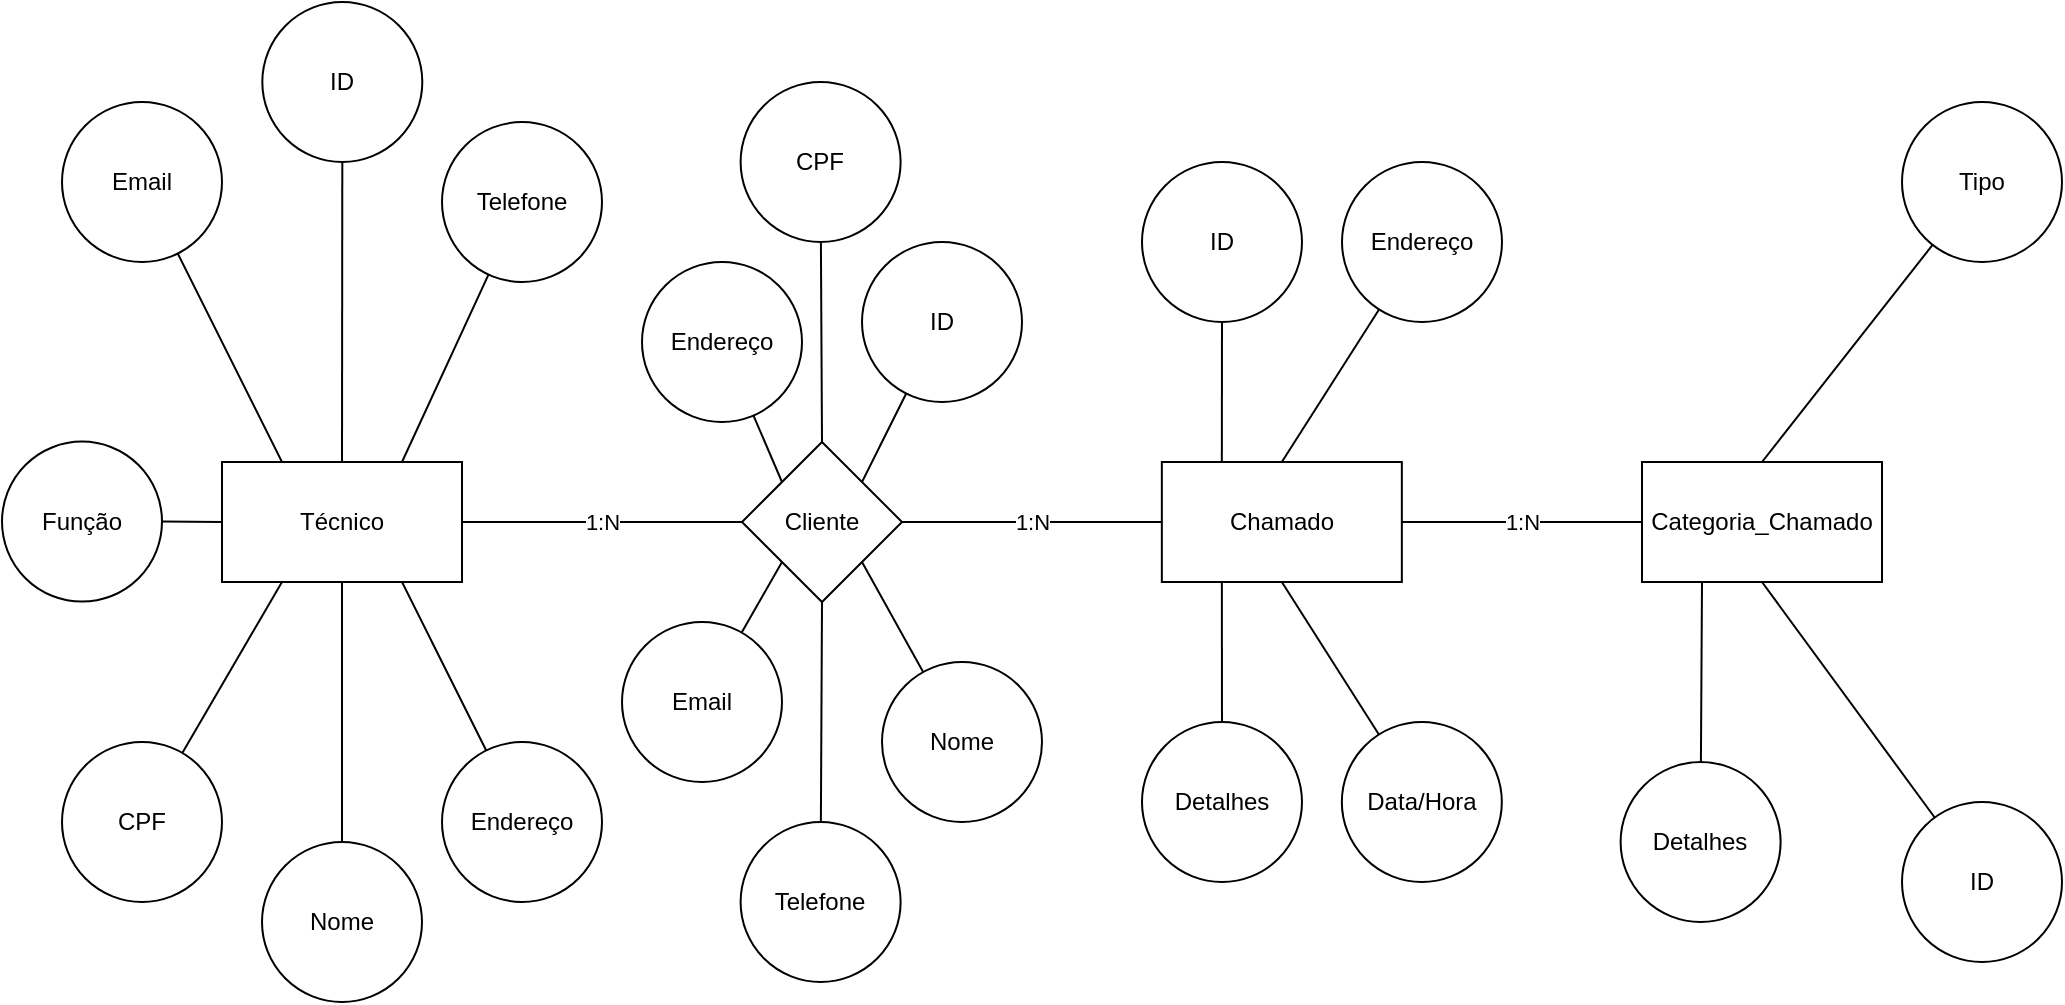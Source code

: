 <mxfile>
    <diagram id="xxtGg2wU7yqez92tXx-T" name="Sistema de Suporte Técnico">
        <mxGraphModel dx="1720" dy="1948" grid="1" gridSize="10" guides="1" tooltips="1" connect="1" arrows="1" fold="1" page="1" pageScale="1" pageWidth="827" pageHeight="1169" math="0" shadow="0">
            <root>
                <mxCell id="0"/>
                <mxCell id="1" parent="0"/>
                <mxCell id="R-MhrBSCPT67Rpjug_A--106" value="&lt;font style=&quot;color: rgb(0, 0, 0);&quot;&gt;1:N&lt;/font&gt;" style="edgeStyle=none;html=1;exitX=1;exitY=0.5;exitDx=0;exitDy=0;entryX=0;entryY=0.5;entryDx=0;entryDy=0;fontColor=#000000;endArrow=none;endFill=0;" parent="1" source="R-MhrBSCPT67Rpjug_A--102" target="R-MhrBSCPT67Rpjug_A--104" edge="1">
                    <mxGeometry relative="1" as="geometry"/>
                </mxCell>
                <mxCell id="R-MhrBSCPT67Rpjug_A--109" style="edgeStyle=none;html=1;exitX=0.5;exitY=0;exitDx=0;exitDy=0;fontColor=#FFFFFF;endArrow=none;endFill=0;" parent="1" source="R-MhrBSCPT67Rpjug_A--102" target="R-MhrBSCPT67Rpjug_A--110" edge="1">
                    <mxGeometry relative="1" as="geometry">
                        <mxPoint x="120.154" y="270" as="targetPoint"/>
                    </mxGeometry>
                </mxCell>
                <mxCell id="R-MhrBSCPT67Rpjug_A--111" style="edgeStyle=none;html=1;exitX=0.5;exitY=1;exitDx=0;exitDy=0;fontColor=#000000;endArrow=none;endFill=0;" parent="1" source="R-MhrBSCPT67Rpjug_A--102" target="R-MhrBSCPT67Rpjug_A--112" edge="1">
                    <mxGeometry relative="1" as="geometry">
                        <mxPoint x="120" y="770" as="targetPoint"/>
                    </mxGeometry>
                </mxCell>
                <mxCell id="R-MhrBSCPT67Rpjug_A--113" style="edgeStyle=none;html=1;exitX=0.75;exitY=0;exitDx=0;exitDy=0;fontColor=#000000;endArrow=none;endFill=0;" parent="1" source="R-MhrBSCPT67Rpjug_A--102" target="R-MhrBSCPT67Rpjug_A--114" edge="1">
                    <mxGeometry relative="1" as="geometry">
                        <mxPoint x="210" y="410" as="targetPoint"/>
                    </mxGeometry>
                </mxCell>
                <mxCell id="R-MhrBSCPT67Rpjug_A--115" style="edgeStyle=none;html=1;exitX=0.75;exitY=1;exitDx=0;exitDy=0;fontColor=#000000;endArrow=none;endFill=0;" parent="1" source="R-MhrBSCPT67Rpjug_A--102" target="R-MhrBSCPT67Rpjug_A--118" edge="1">
                    <mxGeometry relative="1" as="geometry">
                        <mxPoint x="200" y="700" as="targetPoint"/>
                    </mxGeometry>
                </mxCell>
                <mxCell id="R-MhrBSCPT67Rpjug_A--119" style="edgeStyle=none;html=1;exitX=0.25;exitY=1;exitDx=0;exitDy=0;fontColor=#000000;endArrow=none;endFill=0;" parent="1" source="R-MhrBSCPT67Rpjug_A--102" target="R-MhrBSCPT67Rpjug_A--120" edge="1">
                    <mxGeometry relative="1" as="geometry">
                        <mxPoint x="50.0" y="710" as="targetPoint"/>
                    </mxGeometry>
                </mxCell>
                <mxCell id="6" style="edgeStyle=none;html=1;exitX=0.25;exitY=0;exitDx=0;exitDy=0;endArrow=none;endFill=0;" parent="1" source="R-MhrBSCPT67Rpjug_A--102" target="7" edge="1">
                    <mxGeometry relative="1" as="geometry">
                        <mxPoint x="20" y="400" as="targetPoint"/>
                    </mxGeometry>
                </mxCell>
                <mxCell id="8" style="edgeStyle=none;html=1;exitX=0;exitY=0.5;exitDx=0;exitDy=0;endArrow=none;endFill=0;" parent="1" source="R-MhrBSCPT67Rpjug_A--102" target="9" edge="1">
                    <mxGeometry relative="1" as="geometry">
                        <mxPoint x="-10" y="569.8" as="targetPoint"/>
                    </mxGeometry>
                </mxCell>
                <mxCell id="R-MhrBSCPT67Rpjug_A--102" value="&lt;font color=&quot;#000000&quot;&gt;Técnico&lt;/font&gt;" style="rounded=0;whiteSpace=wrap;html=1;fillColor=#FFFFFF;strokeColor=default;" parent="1" vertex="1">
                    <mxGeometry x="60" y="540" width="120" height="60" as="geometry"/>
                </mxCell>
                <mxCell id="R-MhrBSCPT67Rpjug_A--108" value="&lt;font style=&quot;color: rgb(0, 0, 0);&quot;&gt;1:N&lt;/font&gt;" style="edgeStyle=none;html=1;exitX=1;exitY=0.5;exitDx=0;exitDy=0;entryX=0;entryY=0.5;entryDx=0;entryDy=0;fontColor=#000000;endArrow=none;endFill=0;" parent="1" source="R-MhrBSCPT67Rpjug_A--103" target="R-MhrBSCPT67Rpjug_A--105" edge="1">
                    <mxGeometry relative="1" as="geometry"/>
                </mxCell>
                <mxCell id="R-MhrBSCPT67Rpjug_A--133" style="edgeStyle=none;html=1;exitX=0.25;exitY=0;exitDx=0;exitDy=0;fontColor=#000000;endArrow=none;endFill=0;" parent="1" source="R-MhrBSCPT67Rpjug_A--103" target="R-MhrBSCPT67Rpjug_A--134" edge="1">
                    <mxGeometry relative="1" as="geometry">
                        <mxPoint x="559.997" y="430" as="targetPoint"/>
                    </mxGeometry>
                </mxCell>
                <mxCell id="R-MhrBSCPT67Rpjug_A--135" style="edgeStyle=none;html=1;exitX=0.25;exitY=1;exitDx=0;exitDy=0;fontColor=#000000;endArrow=none;endFill=0;" parent="1" source="R-MhrBSCPT67Rpjug_A--103" target="R-MhrBSCPT67Rpjug_A--136" edge="1">
                    <mxGeometry relative="1" as="geometry">
                        <mxPoint x="559.997" y="710" as="targetPoint"/>
                    </mxGeometry>
                </mxCell>
                <mxCell id="R-MhrBSCPT67Rpjug_A--137" style="edgeStyle=none;html=1;exitX=0.5;exitY=1;exitDx=0;exitDy=0;fontColor=#000000;endArrow=none;endFill=0;" parent="1" source="R-MhrBSCPT67Rpjug_A--103" target="R-MhrBSCPT67Rpjug_A--138" edge="1">
                    <mxGeometry relative="1" as="geometry">
                        <mxPoint x="659.92" y="710" as="targetPoint"/>
                    </mxGeometry>
                </mxCell>
                <mxCell id="2" style="edgeStyle=none;html=1;exitX=0.5;exitY=0;exitDx=0;exitDy=0;endArrow=none;endFill=0;" parent="1" source="R-MhrBSCPT67Rpjug_A--103" target="3" edge="1">
                    <mxGeometry relative="1" as="geometry">
                        <mxPoint x="660" y="430" as="targetPoint"/>
                    </mxGeometry>
                </mxCell>
                <mxCell id="R-MhrBSCPT67Rpjug_A--103" value="&lt;font color=&quot;#000000&quot;&gt;Chamado&lt;/font&gt;" style="rounded=0;whiteSpace=wrap;html=1;fillColor=#FFFFFF;strokeColor=default;" parent="1" vertex="1">
                    <mxGeometry x="529.92" y="540" width="120" height="60" as="geometry"/>
                </mxCell>
                <mxCell id="R-MhrBSCPT67Rpjug_A--107" value="&lt;font style=&quot;color: rgb(0, 0, 0);&quot;&gt;1:N&lt;/font&gt;" style="edgeStyle=none;html=1;exitX=1;exitY=0.5;exitDx=0;exitDy=0;entryX=0;entryY=0.5;entryDx=0;entryDy=0;fontColor=#000000;endArrow=none;endFill=0;" parent="1" source="R-MhrBSCPT67Rpjug_A--104" target="R-MhrBSCPT67Rpjug_A--103" edge="1">
                    <mxGeometry relative="1" as="geometry"/>
                </mxCell>
                <mxCell id="R-MhrBSCPT67Rpjug_A--121" style="edgeStyle=none;html=1;exitX=1;exitY=0;exitDx=0;exitDy=0;fontColor=#000000;endArrow=none;endFill=0;" parent="1" source="R-MhrBSCPT67Rpjug_A--104" target="R-MhrBSCPT67Rpjug_A--122" edge="1">
                    <mxGeometry relative="1" as="geometry">
                        <mxPoint x="420" y="470" as="targetPoint"/>
                    </mxGeometry>
                </mxCell>
                <mxCell id="R-MhrBSCPT67Rpjug_A--123" style="edgeStyle=none;html=1;exitX=1;exitY=1;exitDx=0;exitDy=0;fontColor=#000000;endArrow=none;endFill=0;" parent="1" source="R-MhrBSCPT67Rpjug_A--104" target="R-MhrBSCPT67Rpjug_A--124" edge="1">
                    <mxGeometry relative="1" as="geometry">
                        <mxPoint x="430" y="680" as="targetPoint"/>
                    </mxGeometry>
                </mxCell>
                <mxCell id="R-MhrBSCPT67Rpjug_A--125" style="edgeStyle=none;html=1;exitX=0;exitY=0;exitDx=0;exitDy=0;fontColor=#000000;endArrow=none;endFill=0;" parent="1" source="R-MhrBSCPT67Rpjug_A--104" target="R-MhrBSCPT67Rpjug_A--126" edge="1">
                    <mxGeometry relative="1" as="geometry">
                        <mxPoint x="310" y="480" as="targetPoint"/>
                    </mxGeometry>
                </mxCell>
                <mxCell id="R-MhrBSCPT67Rpjug_A--129" style="edgeStyle=none;html=1;exitX=0.5;exitY=0;exitDx=0;exitDy=0;fontColor=#000000;endArrow=none;endFill=0;" parent="1" source="R-MhrBSCPT67Rpjug_A--104" target="R-MhrBSCPT67Rpjug_A--130" edge="1">
                    <mxGeometry relative="1" as="geometry">
                        <mxPoint x="359.308" y="390" as="targetPoint"/>
                    </mxGeometry>
                </mxCell>
                <mxCell id="R-MhrBSCPT67Rpjug_A--131" style="edgeStyle=none;html=1;exitX=0.5;exitY=1;exitDx=0;exitDy=0;fontColor=#000000;endArrow=none;endFill=0;" parent="1" source="R-MhrBSCPT67Rpjug_A--104" target="R-MhrBSCPT67Rpjug_A--132" edge="1">
                    <mxGeometry relative="1" as="geometry">
                        <mxPoint x="359.308" y="760" as="targetPoint"/>
                    </mxGeometry>
                </mxCell>
                <mxCell id="4" style="edgeStyle=none;html=1;exitX=0;exitY=1;exitDx=0;exitDy=0;endArrow=none;endFill=0;" parent="1" source="R-MhrBSCPT67Rpjug_A--104" target="5" edge="1">
                    <mxGeometry relative="1" as="geometry">
                        <mxPoint x="300" y="660" as="targetPoint"/>
                    </mxGeometry>
                </mxCell>
                <mxCell id="R-MhrBSCPT67Rpjug_A--104" value="Cliente" style="rhombus;whiteSpace=wrap;html=1;fontColor=#000000;fillColor=#FFFFFF;" parent="1" vertex="1">
                    <mxGeometry x="320" y="530" width="80" height="80" as="geometry"/>
                </mxCell>
                <mxCell id="R-MhrBSCPT67Rpjug_A--141" style="edgeStyle=none;html=1;exitX=0.25;exitY=1;exitDx=0;exitDy=0;fontColor=#000000;endArrow=none;endFill=0;" parent="1" source="R-MhrBSCPT67Rpjug_A--105" target="R-MhrBSCPT67Rpjug_A--142" edge="1">
                    <mxGeometry relative="1" as="geometry">
                        <mxPoint x="799.308" y="730" as="targetPoint"/>
                    </mxGeometry>
                </mxCell>
                <mxCell id="R-MhrBSCPT67Rpjug_A--145" style="edgeStyle=none;html=1;exitX=0.5;exitY=0;exitDx=0;exitDy=0;fontColor=#000000;endArrow=none;endFill=0;" parent="1" source="R-MhrBSCPT67Rpjug_A--105" target="R-MhrBSCPT67Rpjug_A--146" edge="1">
                    <mxGeometry relative="1" as="geometry">
                        <mxPoint x="900" y="340" as="targetPoint"/>
                    </mxGeometry>
                </mxCell>
                <mxCell id="R-MhrBSCPT67Rpjug_A--147" style="edgeStyle=none;html=1;exitX=0.5;exitY=1;exitDx=0;exitDy=0;fontColor=#000000;endArrow=none;endFill=0;" parent="1" source="R-MhrBSCPT67Rpjug_A--105" target="R-MhrBSCPT67Rpjug_A--148" edge="1">
                    <mxGeometry relative="1" as="geometry">
                        <mxPoint x="900" y="740" as="targetPoint"/>
                    </mxGeometry>
                </mxCell>
                <mxCell id="R-MhrBSCPT67Rpjug_A--105" value="&lt;font color=&quot;#000000&quot;&gt;Categoria_Chamado&lt;/font&gt;" style="rounded=0;whiteSpace=wrap;html=1;fillColor=#FFFFFF;strokeColor=default;" parent="1" vertex="1">
                    <mxGeometry x="770" y="540" width="120" height="60" as="geometry"/>
                </mxCell>
                <mxCell id="R-MhrBSCPT67Rpjug_A--110" value="&lt;font color=&quot;#000000&quot;&gt;ID&lt;/font&gt;" style="ellipse;whiteSpace=wrap;html=1;aspect=fixed;fontColor=#FFFFFF;fillColor=#FFFFFF;" parent="1" vertex="1">
                    <mxGeometry x="80.154" y="310" width="80" height="80" as="geometry"/>
                </mxCell>
                <mxCell id="R-MhrBSCPT67Rpjug_A--112" value="Nome" style="ellipse;whiteSpace=wrap;html=1;aspect=fixed;fontColor=#000000;fillColor=#FFFFFF;" parent="1" vertex="1">
                    <mxGeometry x="80" y="730" width="80" height="80" as="geometry"/>
                </mxCell>
                <mxCell id="R-MhrBSCPT67Rpjug_A--114" value="Telefone" style="ellipse;whiteSpace=wrap;html=1;aspect=fixed;fontColor=#000000;fillColor=#FFFFFF;" parent="1" vertex="1">
                    <mxGeometry x="170" y="370" width="80" height="80" as="geometry"/>
                </mxCell>
                <mxCell id="R-MhrBSCPT67Rpjug_A--118" value="Endereço" style="ellipse;whiteSpace=wrap;html=1;aspect=fixed;fontColor=#000000;fillColor=#FFFFFF;" parent="1" vertex="1">
                    <mxGeometry x="170" y="680" width="80" height="80" as="geometry"/>
                </mxCell>
                <mxCell id="R-MhrBSCPT67Rpjug_A--120" value="CPF" style="ellipse;whiteSpace=wrap;html=1;aspect=fixed;fontColor=#000000;fillColor=#FFFFFF;" parent="1" vertex="1">
                    <mxGeometry x="-20.0" y="680" width="80" height="80" as="geometry"/>
                </mxCell>
                <mxCell id="R-MhrBSCPT67Rpjug_A--122" value="ID" style="ellipse;whiteSpace=wrap;html=1;aspect=fixed;fontColor=#000000;fillColor=#FFFFFF;" parent="1" vertex="1">
                    <mxGeometry x="380" y="430" width="80" height="80" as="geometry"/>
                </mxCell>
                <mxCell id="R-MhrBSCPT67Rpjug_A--124" value="Nome" style="ellipse;whiteSpace=wrap;html=1;aspect=fixed;fontColor=#000000;fillColor=#FFFFFF;" parent="1" vertex="1">
                    <mxGeometry x="390" y="640" width="80" height="80" as="geometry"/>
                </mxCell>
                <mxCell id="R-MhrBSCPT67Rpjug_A--126" value="Endereço" style="ellipse;whiteSpace=wrap;html=1;aspect=fixed;fontColor=#000000;fillColor=#FFFFFF;" parent="1" vertex="1">
                    <mxGeometry x="270" y="440" width="80" height="80" as="geometry"/>
                </mxCell>
                <mxCell id="R-MhrBSCPT67Rpjug_A--130" value="CPF" style="ellipse;whiteSpace=wrap;html=1;aspect=fixed;fontColor=#000000;fillColor=#FFFFFF;" parent="1" vertex="1">
                    <mxGeometry x="319.308" y="350" width="80" height="80" as="geometry"/>
                </mxCell>
                <mxCell id="R-MhrBSCPT67Rpjug_A--132" value="Telefone" style="ellipse;whiteSpace=wrap;html=1;aspect=fixed;fontColor=#000000;fillColor=#FFFFFF;" parent="1" vertex="1">
                    <mxGeometry x="319.308" y="720" width="80" height="80" as="geometry"/>
                </mxCell>
                <mxCell id="R-MhrBSCPT67Rpjug_A--134" value="ID" style="ellipse;whiteSpace=wrap;html=1;aspect=fixed;fontColor=#000000;fillColor=#FFFFFF;" parent="1" vertex="1">
                    <mxGeometry x="519.997" y="390" width="80" height="80" as="geometry"/>
                </mxCell>
                <mxCell id="R-MhrBSCPT67Rpjug_A--136" value="Detalhes" style="ellipse;whiteSpace=wrap;html=1;aspect=fixed;fontColor=#000000;fillColor=#FFFFFF;" parent="1" vertex="1">
                    <mxGeometry x="519.997" y="670" width="80" height="80" as="geometry"/>
                </mxCell>
                <mxCell id="R-MhrBSCPT67Rpjug_A--138" value="Data/Hora" style="ellipse;whiteSpace=wrap;html=1;aspect=fixed;fontColor=#000000;fillColor=#FFFFFF;" parent="1" vertex="1">
                    <mxGeometry x="619.92" y="670" width="80" height="80" as="geometry"/>
                </mxCell>
                <mxCell id="R-MhrBSCPT67Rpjug_A--142" value="Detalhes" style="ellipse;whiteSpace=wrap;html=1;aspect=fixed;fontColor=#000000;fillColor=#FFFFFF;" parent="1" vertex="1">
                    <mxGeometry x="759.308" y="690" width="80" height="80" as="geometry"/>
                </mxCell>
                <mxCell id="R-MhrBSCPT67Rpjug_A--146" value="Tipo" style="ellipse;whiteSpace=wrap;html=1;aspect=fixed;fontColor=#000000;fillColor=#FFFFFF;" parent="1" vertex="1">
                    <mxGeometry x="900" y="360" width="80" height="80" as="geometry"/>
                </mxCell>
                <mxCell id="R-MhrBSCPT67Rpjug_A--148" value="ID" style="ellipse;whiteSpace=wrap;html=1;aspect=fixed;fontColor=#000000;fillColor=#FFFFFF;" parent="1" vertex="1">
                    <mxGeometry x="900" y="710" width="80" height="80" as="geometry"/>
                </mxCell>
                <mxCell id="3" value="Endereço" style="ellipse;whiteSpace=wrap;html=1;aspect=fixed;" parent="1" vertex="1">
                    <mxGeometry x="620" y="390" width="80" height="80" as="geometry"/>
                </mxCell>
                <mxCell id="5" value="Email" style="ellipse;whiteSpace=wrap;html=1;aspect=fixed;" parent="1" vertex="1">
                    <mxGeometry x="260" y="620" width="80" height="80" as="geometry"/>
                </mxCell>
                <mxCell id="7" value="Email" style="ellipse;whiteSpace=wrap;html=1;aspect=fixed;" parent="1" vertex="1">
                    <mxGeometry x="-20" y="360" width="80" height="80" as="geometry"/>
                </mxCell>
                <mxCell id="9" value="Função" style="ellipse;whiteSpace=wrap;html=1;aspect=fixed;" parent="1" vertex="1">
                    <mxGeometry x="-50" y="529.8" width="80" height="80" as="geometry"/>
                </mxCell>
            </root>
        </mxGraphModel>
    </diagram>
    <diagram id="1M4WCyiPqBJGXV5D22og" name="Sistema de Gestão de Transporte Público">
        <mxGraphModel dx="2050" dy="779" grid="1" gridSize="10" guides="1" tooltips="1" connect="1" arrows="1" fold="1" page="1" pageScale="1" pageWidth="850" pageHeight="1100" math="0" shadow="0">
            <root>
                <mxCell id="0"/>
                <mxCell id="1" parent="0"/>
                <mxCell id="f_LZJ0-vOLzHJgnk1nHx-23" style="edgeStyle=none;html=1;exitX=0.25;exitY=1;exitDx=0;exitDy=0;fontColor=#000000;endArrow=none;endFill=0;" parent="1" source="BQjeC9SIQitoTA7zYgbr-1" target="f_LZJ0-vOLzHJgnk1nHx-24" edge="1">
                    <mxGeometry relative="1" as="geometry">
                        <mxPoint x="180.0" y="710" as="targetPoint"/>
                    </mxGeometry>
                </mxCell>
                <mxCell id="f_LZJ0-vOLzHJgnk1nHx-25" style="edgeStyle=none;html=1;exitX=0.5;exitY=1;exitDx=0;exitDy=0;fontColor=#000000;endArrow=none;endFill=0;" parent="1" source="BQjeC9SIQitoTA7zYgbr-1" target="f_LZJ0-vOLzHJgnk1nHx-26" edge="1">
                    <mxGeometry relative="1" as="geometry">
                        <mxPoint x="270" y="790" as="targetPoint"/>
                    </mxGeometry>
                </mxCell>
                <mxCell id="f_LZJ0-vOLzHJgnk1nHx-27" style="edgeStyle=none;html=1;exitX=0.25;exitY=0;exitDx=0;exitDy=0;fontColor=#000000;endArrow=none;endFill=0;" parent="1" source="BQjeC9SIQitoTA7zYgbr-1" target="f_LZJ0-vOLzHJgnk1nHx-28" edge="1">
                    <mxGeometry relative="1" as="geometry">
                        <mxPoint x="200.118" y="310" as="targetPoint"/>
                    </mxGeometry>
                </mxCell>
                <mxCell id="f_LZJ0-vOLzHJgnk1nHx-35" style="edgeStyle=none;html=1;exitX=0.5;exitY=0;exitDx=0;exitDy=0;fontColor=#000000;endArrow=none;endFill=0;" parent="1" source="BQjeC9SIQitoTA7zYgbr-1" target="f_LZJ0-vOLzHJgnk1nHx-36" edge="1">
                    <mxGeometry relative="1" as="geometry">
                        <mxPoint x="310" y="280" as="targetPoint"/>
                    </mxGeometry>
                </mxCell>
                <mxCell id="dX0XdpWYOuE3XEs34E2h-1" style="edgeStyle=none;html=1;exitX=0.75;exitY=0;exitDx=0;exitDy=0;endArrow=none;endFill=0;" parent="1" source="BQjeC9SIQitoTA7zYgbr-1" target="dX0XdpWYOuE3XEs34E2h-2" edge="1">
                    <mxGeometry relative="1" as="geometry">
                        <mxPoint x="420" y="350" as="targetPoint"/>
                    </mxGeometry>
                </mxCell>
                <mxCell id="BQjeC9SIQitoTA7zYgbr-1" value="Ônibus" style="rounded=0;whiteSpace=wrap;html=1;fontColor=#000000;fillColor=#FFFFFF;" parent="1" vertex="1">
                    <mxGeometry x="170" y="520" width="120" height="60" as="geometry"/>
                </mxCell>
                <mxCell id="f_LZJ0-vOLzHJgnk1nHx-11" style="edgeStyle=none;html=1;exitX=0.25;exitY=0;exitDx=0;exitDy=0;fontColor=#000000;endArrow=none;endFill=0;" parent="1" source="f_LZJ0-vOLzHJgnk1nHx-1" target="f_LZJ0-vOLzHJgnk1nHx-12" edge="1">
                    <mxGeometry relative="1" as="geometry">
                        <mxPoint x="-250" y="390" as="targetPoint"/>
                    </mxGeometry>
                </mxCell>
                <mxCell id="f_LZJ0-vOLzHJgnk1nHx-13" style="edgeStyle=none;html=1;exitX=0.5;exitY=1;exitDx=0;exitDy=0;fontColor=#000000;endArrow=none;endFill=0;" parent="1" source="f_LZJ0-vOLzHJgnk1nHx-1" target="f_LZJ0-vOLzHJgnk1nHx-14" edge="1">
                    <mxGeometry relative="1" as="geometry">
                        <mxPoint x="-220" y="690" as="targetPoint"/>
                    </mxGeometry>
                </mxCell>
                <mxCell id="f_LZJ0-vOLzHJgnk1nHx-15" style="edgeStyle=none;html=1;exitX=0.75;exitY=0;exitDx=0;exitDy=0;fontColor=#000000;endArrow=none;endFill=0;" parent="1" source="f_LZJ0-vOLzHJgnk1nHx-1" target="f_LZJ0-vOLzHJgnk1nHx-16" edge="1">
                    <mxGeometry relative="1" as="geometry">
                        <mxPoint x="-150.0" y="390" as="targetPoint"/>
                    </mxGeometry>
                </mxCell>
                <mxCell id="f_LZJ0-vOLzHJgnk1nHx-17" style="edgeStyle=none;html=1;exitX=0.75;exitY=1;exitDx=0;exitDy=0;fontColor=#000000;endArrow=none;endFill=0;" parent="1" source="f_LZJ0-vOLzHJgnk1nHx-1" target="f_LZJ0-vOLzHJgnk1nHx-18" edge="1">
                    <mxGeometry relative="1" as="geometry">
                        <mxPoint x="-120.0" y="720" as="targetPoint"/>
                    </mxGeometry>
                </mxCell>
                <mxCell id="f_LZJ0-vOLzHJgnk1nHx-19" style="edgeStyle=none;html=1;exitX=0.25;exitY=1;exitDx=0;exitDy=0;fontColor=#000000;endArrow=none;endFill=0;" parent="1" source="f_LZJ0-vOLzHJgnk1nHx-1" target="f_LZJ0-vOLzHJgnk1nHx-20" edge="1">
                    <mxGeometry relative="1" as="geometry">
                        <mxPoint x="-360.0" y="760" as="targetPoint"/>
                    </mxGeometry>
                </mxCell>
                <mxCell id="f_LZJ0-vOLzHJgnk1nHx-21" style="edgeStyle=none;html=1;exitX=0;exitY=0.5;exitDx=0;exitDy=0;fontColor=#000000;endArrow=none;endFill=0;" parent="1" source="f_LZJ0-vOLzHJgnk1nHx-1" target="f_LZJ0-vOLzHJgnk1nHx-22" edge="1">
                    <mxGeometry relative="1" as="geometry">
                        <mxPoint x="-370.0" y="549.882" as="targetPoint"/>
                    </mxGeometry>
                </mxCell>
                <mxCell id="qz8yI7IsRLdtZBQk5mZN-1" style="edgeStyle=none;html=1;exitX=0;exitY=0;exitDx=0;exitDy=0;endArrow=none;endFill=0;" parent="1" source="f_LZJ0-vOLzHJgnk1nHx-1" target="qz8yI7IsRLdtZBQk5mZN-2" edge="1">
                    <mxGeometry relative="1" as="geometry">
                        <mxPoint x="-320" y="430" as="targetPoint"/>
                    </mxGeometry>
                </mxCell>
                <mxCell id="f_LZJ0-vOLzHJgnk1nHx-1" value="Motorista" style="rounded=0;whiteSpace=wrap;html=1;fontColor=#000000;fillColor=#FFFFFF;" parent="1" vertex="1">
                    <mxGeometry x="-280" y="520" width="120" height="60" as="geometry"/>
                </mxCell>
                <mxCell id="f_LZJ0-vOLzHJgnk1nHx-10" value="&lt;font style=&quot;color: rgb(0, 0, 0);&quot;&gt;1:1&lt;/font&gt;" style="edgeStyle=none;html=1;exitX=1;exitY=0.5;exitDx=0;exitDy=0;entryX=0;entryY=0.5;entryDx=0;entryDy=0;fontColor=#000000;endArrow=none;endFill=0;" parent="1" source="f_LZJ0-vOLzHJgnk1nHx-1" target="BQjeC9SIQitoTA7zYgbr-1" edge="1">
                    <mxGeometry relative="1" as="geometry">
                        <mxPoint x="100.0" y="550" as="sourcePoint"/>
                    </mxGeometry>
                </mxCell>
                <mxCell id="f_LZJ0-vOLzHJgnk1nHx-12" value="ID" style="ellipse;whiteSpace=wrap;html=1;aspect=fixed;fontColor=#000000;fillColor=#FFFFFF;" parent="1" vertex="1">
                    <mxGeometry x="-290" y="350" width="80" height="80" as="geometry"/>
                </mxCell>
                <mxCell id="f_LZJ0-vOLzHJgnk1nHx-14" value="Nome" style="ellipse;whiteSpace=wrap;html=1;aspect=fixed;fontColor=#000000;fillColor=#FFFFFF;" parent="1" vertex="1">
                    <mxGeometry x="-260" y="650" width="80" height="80" as="geometry"/>
                </mxCell>
                <mxCell id="f_LZJ0-vOLzHJgnk1nHx-16" value="Endereço" style="ellipse;whiteSpace=wrap;html=1;aspect=fixed;fontColor=#000000;fillColor=#FFFFFF;" parent="1" vertex="1">
                    <mxGeometry x="-190.0" y="350" width="80" height="80" as="geometry"/>
                </mxCell>
                <mxCell id="f_LZJ0-vOLzHJgnk1nHx-18" value="Email" style="ellipse;whiteSpace=wrap;html=1;aspect=fixed;fontColor=#000000;fillColor=#FFFFFF;" parent="1" vertex="1">
                    <mxGeometry x="-160.0" y="680" width="80" height="80" as="geometry"/>
                </mxCell>
                <mxCell id="f_LZJ0-vOLzHJgnk1nHx-20" value="Telefone" style="ellipse;whiteSpace=wrap;html=1;aspect=fixed;fontColor=#000000;fillColor=#FFFFFF;" parent="1" vertex="1">
                    <mxGeometry x="-400.0" y="720" width="80" height="80" as="geometry"/>
                </mxCell>
                <mxCell id="f_LZJ0-vOLzHJgnk1nHx-22" value="CPF" style="ellipse;whiteSpace=wrap;html=1;aspect=fixed;fontColor=#000000;fillColor=#FFFFFF;" parent="1" vertex="1">
                    <mxGeometry x="-410.0" y="509.882" width="80" height="80" as="geometry"/>
                </mxCell>
                <mxCell id="f_LZJ0-vOLzHJgnk1nHx-24" value="ID" style="ellipse;whiteSpace=wrap;html=1;aspect=fixed;fontColor=#000000;fillColor=#FFFFFF;" parent="1" vertex="1">
                    <mxGeometry x="140.0" y="670" width="80" height="80" as="geometry"/>
                </mxCell>
                <mxCell id="f_LZJ0-vOLzHJgnk1nHx-26" value="Placa" style="ellipse;whiteSpace=wrap;html=1;aspect=fixed;fontColor=#000000;fillColor=#FFFFFF;" parent="1" vertex="1">
                    <mxGeometry x="230" y="750" width="80" height="80" as="geometry"/>
                </mxCell>
                <mxCell id="f_LZJ0-vOLzHJgnk1nHx-28" value="Modelo" style="ellipse;whiteSpace=wrap;html=1;aspect=fixed;fontColor=#000000;fillColor=#FFFFFF;" parent="1" vertex="1">
                    <mxGeometry x="160.118" y="270" width="80" height="80" as="geometry"/>
                </mxCell>
                <mxCell id="f_LZJ0-vOLzHJgnk1nHx-36" value="Marca" style="ellipse;whiteSpace=wrap;html=1;aspect=fixed;fontColor=#000000;fillColor=#FFFFFF;" parent="1" vertex="1">
                    <mxGeometry x="270" y="240" width="80" height="80" as="geometry"/>
                </mxCell>
                <mxCell id="aqso5ja_iJQZk1eKOFzX-2" value="&lt;font style=&quot;color: rgb(0, 0, 0);&quot;&gt;1:1&lt;/font&gt;" style="edgeStyle=none;html=1;exitX=1;exitY=0.5;exitDx=0;exitDy=0;fontColor=#000000;endArrow=none;endFill=0;entryX=0;entryY=0.5;entryDx=0;entryDy=0;" parent="1" source="BQjeC9SIQitoTA7zYgbr-1" target="aqso5ja_iJQZk1eKOFzX-7" edge="1">
                    <mxGeometry relative="1" as="geometry">
                        <mxPoint x="650" y="550" as="targetPoint"/>
                        <mxPoint x="520" y="550" as="sourcePoint"/>
                    </mxGeometry>
                </mxCell>
                <mxCell id="aqso5ja_iJQZk1eKOFzX-4" style="edgeStyle=none;html=1;exitX=0.25;exitY=1;exitDx=0;exitDy=0;fontColor=#000000;endArrow=none;endFill=0;" parent="1" source="aqso5ja_iJQZk1eKOFzX-7" target="aqso5ja_iJQZk1eKOFzX-12" edge="1">
                    <mxGeometry relative="1" as="geometry">
                        <mxPoint x="680" y="790" as="targetPoint"/>
                    </mxGeometry>
                </mxCell>
                <mxCell id="aqso5ja_iJQZk1eKOFzX-5" style="edgeStyle=none;html=1;exitX=0.25;exitY=0;exitDx=0;exitDy=0;fontColor=#000000;endArrow=none;endFill=0;" parent="1" source="aqso5ja_iJQZk1eKOFzX-7" target="aqso5ja_iJQZk1eKOFzX-13" edge="1">
                    <mxGeometry relative="1" as="geometry">
                        <mxPoint x="700" y="280" as="targetPoint"/>
                    </mxGeometry>
                </mxCell>
                <mxCell id="aqso5ja_iJQZk1eKOFzX-6" style="edgeStyle=none;html=1;exitX=0.5;exitY=1;exitDx=0;exitDy=0;fontColor=#000000;endArrow=none;endFill=0;" parent="1" source="aqso5ja_iJQZk1eKOFzX-7" target="aqso5ja_iJQZk1eKOFzX-14" edge="1">
                    <mxGeometry relative="1" as="geometry">
                        <mxPoint x="770" y="700" as="targetPoint"/>
                    </mxGeometry>
                </mxCell>
                <mxCell id="aqso5ja_iJQZk1eKOFzX-7" value="Rota" style="rounded=0;whiteSpace=wrap;html=1;fontColor=#000000;fillColor=#FFFFFF;" parent="1" vertex="1">
                    <mxGeometry x="620" y="520" width="120" height="60" as="geometry"/>
                </mxCell>
                <mxCell id="aqso5ja_iJQZk1eKOFzX-8" style="edgeStyle=none;html=1;exitX=0.25;exitY=0;exitDx=0;exitDy=0;fontColor=#000000;endArrow=none;endFill=0;" parent="1" source="aqso5ja_iJQZk1eKOFzX-11" target="aqso5ja_iJQZk1eKOFzX-15" edge="1">
                    <mxGeometry relative="1" as="geometry">
                        <mxPoint x="1170" y="360" as="targetPoint"/>
                    </mxGeometry>
                </mxCell>
                <mxCell id="aqso5ja_iJQZk1eKOFzX-9" style="edgeStyle=none;html=1;exitX=0.25;exitY=1;exitDx=0;exitDy=0;fontColor=#000000;endArrow=none;endFill=0;" parent="1" source="aqso5ja_iJQZk1eKOFzX-11" target="aqso5ja_iJQZk1eKOFzX-16" edge="1">
                    <mxGeometry relative="1" as="geometry">
                        <mxPoint x="1190" y="790" as="targetPoint"/>
                    </mxGeometry>
                </mxCell>
                <mxCell id="aqso5ja_iJQZk1eKOFzX-10" style="edgeStyle=none;html=1;exitX=0.75;exitY=1;exitDx=0;exitDy=0;fontColor=#000000;endArrow=none;endFill=0;" parent="1" source="aqso5ja_iJQZk1eKOFzX-11" target="aqso5ja_iJQZk1eKOFzX-17" edge="1">
                    <mxGeometry relative="1" as="geometry">
                        <mxPoint x="1280" y="750" as="targetPoint"/>
                    </mxGeometry>
                </mxCell>
                <mxCell id="aqso5ja_iJQZk1eKOFzX-19" value="&lt;font style=&quot;color: rgb(0, 0, 0);&quot;&gt;1:N&lt;/font&gt;" style="edgeStyle=none;html=1;exitX=0;exitY=0.5;exitDx=0;exitDy=0;fontColor=#000000;endArrow=none;endFill=0;entryX=1;entryY=0.5;entryDx=0;entryDy=0;" parent="1" source="aqso5ja_iJQZk1eKOFzX-11" target="aqso5ja_iJQZk1eKOFzX-7" edge="1">
                    <mxGeometry relative="1" as="geometry">
                        <mxPoint x="999.999" y="550.001" as="targetPoint"/>
                    </mxGeometry>
                </mxCell>
                <mxCell id="aqso5ja_iJQZk1eKOFzX-11" value="&lt;font color=&quot;#000000&quot;&gt;Parada&lt;/font&gt;" style="rounded=0;whiteSpace=wrap;html=1;fontColor=#FFFFFF;fillColor=#FFFFFF;" parent="1" vertex="1">
                    <mxGeometry x="1100" y="520.003" width="120" height="60" as="geometry"/>
                </mxCell>
                <mxCell id="aqso5ja_iJQZk1eKOFzX-12" value="Endereços" style="ellipse;whiteSpace=wrap;html=1;aspect=fixed;fontColor=#000000;fillColor=#FFFFFF;" parent="1" vertex="1">
                    <mxGeometry x="640" y="750" width="80" height="80" as="geometry"/>
                </mxCell>
                <mxCell id="aqso5ja_iJQZk1eKOFzX-13" value="ID" style="ellipse;whiteSpace=wrap;html=1;aspect=fixed;fontColor=#000000;fillColor=#FFFFFF;" parent="1" vertex="1">
                    <mxGeometry x="660" y="240" width="80" height="80" as="geometry"/>
                </mxCell>
                <mxCell id="aqso5ja_iJQZk1eKOFzX-14" value="Data/Hora" style="ellipse;whiteSpace=wrap;html=1;aspect=fixed;fontColor=#000000;fillColor=#FFFFFF;" parent="1" vertex="1">
                    <mxGeometry x="730" y="660" width="80" height="80" as="geometry"/>
                </mxCell>
                <mxCell id="aqso5ja_iJQZk1eKOFzX-15" value="ID" style="ellipse;whiteSpace=wrap;html=1;aspect=fixed;fontColor=#000000;fillColor=#FFFFFF;" parent="1" vertex="1">
                    <mxGeometry x="1130" y="320" width="80" height="80" as="geometry"/>
                </mxCell>
                <mxCell id="aqso5ja_iJQZk1eKOFzX-16" value="Endereço" style="ellipse;whiteSpace=wrap;html=1;aspect=fixed;fontColor=#000000;fillColor=#FFFFFF;" parent="1" vertex="1">
                    <mxGeometry x="1150" y="750" width="80" height="80" as="geometry"/>
                </mxCell>
                <mxCell id="aqso5ja_iJQZk1eKOFzX-17" value="Número" style="ellipse;whiteSpace=wrap;html=1;aspect=fixed;fontColor=#000000;fillColor=#FFFFFF;" parent="1" vertex="1">
                    <mxGeometry x="1240" y="710" width="80" height="80" as="geometry"/>
                </mxCell>
                <mxCell id="qz8yI7IsRLdtZBQk5mZN-2" value="Carteira" style="ellipse;whiteSpace=wrap;html=1;aspect=fixed;" parent="1" vertex="1">
                    <mxGeometry x="-440" y="370" width="85" height="85" as="geometry"/>
                </mxCell>
                <mxCell id="dX0XdpWYOuE3XEs34E2h-2" value="Quilometros&lt;div&gt;&lt;br&gt;&lt;/div&gt;" style="ellipse;whiteSpace=wrap;html=1;aspect=fixed;" parent="1" vertex="1">
                    <mxGeometry x="380" y="310" width="80" height="80" as="geometry"/>
                </mxCell>
            </root>
        </mxGraphModel>
    </diagram>
</mxfile>